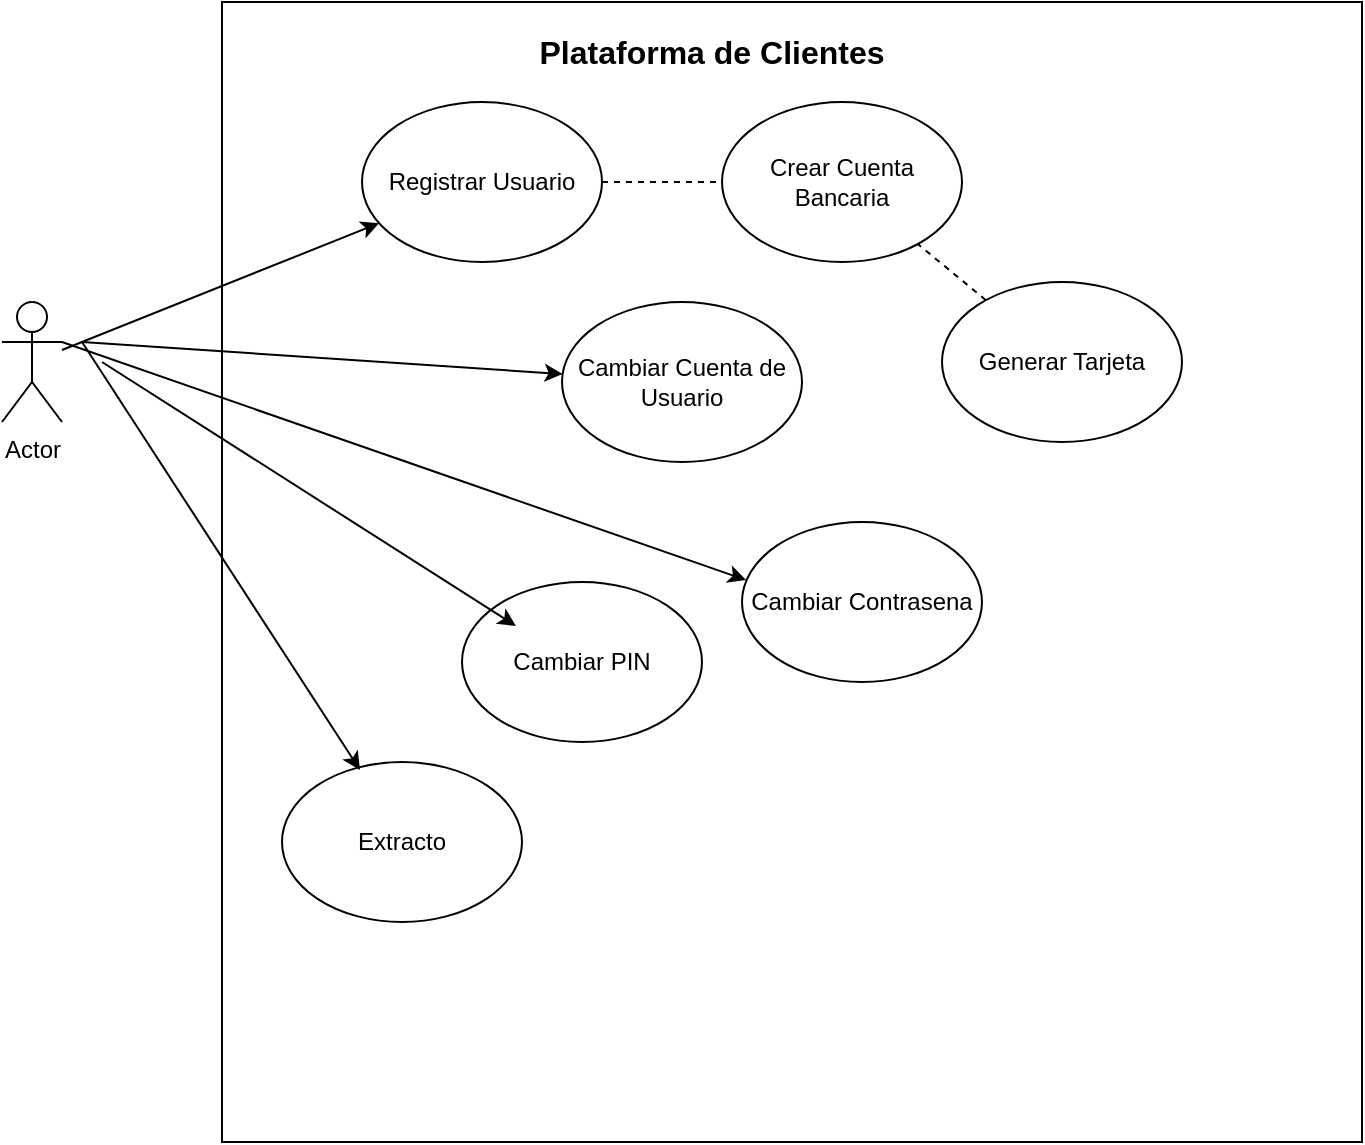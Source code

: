 <mxfile version="24.2.5" type="device" pages="2">
  <diagram name="Page-1" id="52a04d89-c75d-2922-d76d-85b35f80e030">
    <mxGraphModel dx="1418" dy="820" grid="1" gridSize="10" guides="1" tooltips="1" connect="1" arrows="1" fold="1" page="1" pageScale="1" pageWidth="1100" pageHeight="850" background="none" math="0" shadow="0">
      <root>
        <mxCell id="0" />
        <mxCell id="1" parent="0" />
        <mxCell id="W93FtXMlNwf8EBUhQkcp-1" value="" style="whiteSpace=wrap;html=1;aspect=fixed;" vertex="1" parent="1">
          <mxGeometry x="360" y="70" width="570" height="570" as="geometry" />
        </mxCell>
        <mxCell id="W93FtXMlNwf8EBUhQkcp-2" value="Actor" style="shape=umlActor;verticalLabelPosition=bottom;verticalAlign=top;html=1;outlineConnect=0;" vertex="1" parent="1">
          <mxGeometry x="250" y="220" width="30" height="60" as="geometry" />
        </mxCell>
        <mxCell id="W93FtXMlNwf8EBUhQkcp-4" value="Plataforma de Clientes" style="text;html=1;align=center;verticalAlign=middle;whiteSpace=wrap;rounded=0;fontStyle=1;fontSize=16;" vertex="1" parent="1">
          <mxGeometry x="460" y="80" width="290" height="30" as="geometry" />
        </mxCell>
        <mxCell id="W93FtXMlNwf8EBUhQkcp-5" value="Registrar Usuario" style="ellipse;whiteSpace=wrap;html=1;" vertex="1" parent="1">
          <mxGeometry x="430" y="120" width="120" height="80" as="geometry" />
        </mxCell>
        <mxCell id="W93FtXMlNwf8EBUhQkcp-6" value="Cambiar Cuenta de Usuario" style="ellipse;whiteSpace=wrap;html=1;" vertex="1" parent="1">
          <mxGeometry x="530" y="220" width="120" height="80" as="geometry" />
        </mxCell>
        <mxCell id="W93FtXMlNwf8EBUhQkcp-7" value="Cambiar Contrasena" style="ellipse;whiteSpace=wrap;html=1;" vertex="1" parent="1">
          <mxGeometry x="620" y="330" width="120" height="80" as="geometry" />
        </mxCell>
        <mxCell id="W93FtXMlNwf8EBUhQkcp-8" value="Crear Cuenta Bancaria" style="ellipse;whiteSpace=wrap;html=1;" vertex="1" parent="1">
          <mxGeometry x="610" y="120" width="120" height="80" as="geometry" />
        </mxCell>
        <mxCell id="W93FtXMlNwf8EBUhQkcp-9" value="Generar Tarjeta" style="ellipse;whiteSpace=wrap;html=1;" vertex="1" parent="1">
          <mxGeometry x="720" y="210" width="120" height="80" as="geometry" />
        </mxCell>
        <mxCell id="W93FtXMlNwf8EBUhQkcp-10" value="" style="endArrow=none;dashed=1;html=1;rounded=0;exitX=1;exitY=0.5;exitDx=0;exitDy=0;" edge="1" parent="1" source="W93FtXMlNwf8EBUhQkcp-5" target="W93FtXMlNwf8EBUhQkcp-8">
          <mxGeometry width="50" height="50" relative="1" as="geometry">
            <mxPoint x="790" y="430" as="sourcePoint" />
            <mxPoint x="840" y="380" as="targetPoint" />
          </mxGeometry>
        </mxCell>
        <mxCell id="W93FtXMlNwf8EBUhQkcp-11" value="" style="endArrow=none;dashed=1;html=1;rounded=0;" edge="1" parent="1" source="W93FtXMlNwf8EBUhQkcp-9" target="W93FtXMlNwf8EBUhQkcp-8">
          <mxGeometry width="50" height="50" relative="1" as="geometry">
            <mxPoint x="790" y="430" as="sourcePoint" />
            <mxPoint x="840" y="380" as="targetPoint" />
          </mxGeometry>
        </mxCell>
        <mxCell id="W93FtXMlNwf8EBUhQkcp-12" value="" style="endArrow=classic;html=1;rounded=0;" edge="1" parent="1" source="W93FtXMlNwf8EBUhQkcp-2" target="W93FtXMlNwf8EBUhQkcp-5">
          <mxGeometry width="50" height="50" relative="1" as="geometry">
            <mxPoint x="790" y="430" as="sourcePoint" />
            <mxPoint x="840" y="380" as="targetPoint" />
          </mxGeometry>
        </mxCell>
        <mxCell id="W93FtXMlNwf8EBUhQkcp-13" value="" style="endArrow=classic;html=1;rounded=0;" edge="1" parent="1" target="W93FtXMlNwf8EBUhQkcp-6">
          <mxGeometry width="50" height="50" relative="1" as="geometry">
            <mxPoint x="290" y="240" as="sourcePoint" />
            <mxPoint x="449" y="191" as="targetPoint" />
          </mxGeometry>
        </mxCell>
        <mxCell id="W93FtXMlNwf8EBUhQkcp-14" value="" style="endArrow=classic;html=1;rounded=0;entryX=0.017;entryY=0.363;entryDx=0;entryDy=0;entryPerimeter=0;" edge="1" parent="1" target="W93FtXMlNwf8EBUhQkcp-7">
          <mxGeometry width="50" height="50" relative="1" as="geometry">
            <mxPoint x="280" y="240" as="sourcePoint" />
            <mxPoint x="459" y="201" as="targetPoint" />
          </mxGeometry>
        </mxCell>
        <mxCell id="W93FtXMlNwf8EBUhQkcp-15" value="Cambiar PIN" style="ellipse;whiteSpace=wrap;html=1;" vertex="1" parent="1">
          <mxGeometry x="480" y="360" width="120" height="80" as="geometry" />
        </mxCell>
        <mxCell id="W93FtXMlNwf8EBUhQkcp-16" value="Extracto" style="ellipse;whiteSpace=wrap;html=1;" vertex="1" parent="1">
          <mxGeometry x="390" y="450" width="120" height="80" as="geometry" />
        </mxCell>
        <mxCell id="W93FtXMlNwf8EBUhQkcp-18" value="" style="endArrow=classic;html=1;rounded=0;entryX=0.325;entryY=0.05;entryDx=0;entryDy=0;entryPerimeter=0;" edge="1" parent="1" target="W93FtXMlNwf8EBUhQkcp-16">
          <mxGeometry width="50" height="50" relative="1" as="geometry">
            <mxPoint x="290" y="240" as="sourcePoint" />
            <mxPoint x="840" y="380" as="targetPoint" />
          </mxGeometry>
        </mxCell>
        <mxCell id="W93FtXMlNwf8EBUhQkcp-19" value="" style="endArrow=classic;html=1;rounded=0;" edge="1" parent="1">
          <mxGeometry width="50" height="50" relative="1" as="geometry">
            <mxPoint x="300" y="250" as="sourcePoint" />
            <mxPoint x="507" y="382" as="targetPoint" />
          </mxGeometry>
        </mxCell>
      </root>
    </mxGraphModel>
  </diagram>
  <diagram id="9ZKXqyxvd2sPAkBCV6iC" name="Página-2">
    <mxGraphModel dx="1418" dy="820" grid="1" gridSize="10" guides="1" tooltips="1" connect="1" arrows="1" fold="1" page="1" pageScale="1" pageWidth="1400" pageHeight="850" math="0" shadow="0">
      <root>
        <mxCell id="0" />
        <mxCell id="1" parent="0" />
      </root>
    </mxGraphModel>
  </diagram>
</mxfile>
